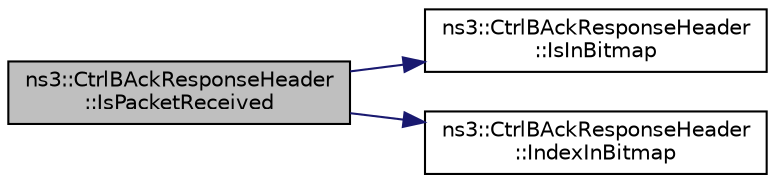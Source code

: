 digraph "ns3::CtrlBAckResponseHeader::IsPacketReceived"
{
  edge [fontname="Helvetica",fontsize="10",labelfontname="Helvetica",labelfontsize="10"];
  node [fontname="Helvetica",fontsize="10",shape=record];
  rankdir="LR";
  Node1 [label="ns3::CtrlBAckResponseHeader\l::IsPacketReceived",height=0.2,width=0.4,color="black", fillcolor="grey75", style="filled", fontcolor="black"];
  Node1 -> Node2 [color="midnightblue",fontsize="10",style="solid"];
  Node2 [label="ns3::CtrlBAckResponseHeader\l::IsInBitmap",height=0.2,width=0.4,color="black", fillcolor="white", style="filled",URL="$dd/da2/classns3_1_1CtrlBAckResponseHeader.html#ab25d5b7f73ddb3c750365247ca8aa396"];
  Node1 -> Node3 [color="midnightblue",fontsize="10",style="solid"];
  Node3 [label="ns3::CtrlBAckResponseHeader\l::IndexInBitmap",height=0.2,width=0.4,color="black", fillcolor="white", style="filled",URL="$dd/da2/classns3_1_1CtrlBAckResponseHeader.html#aa4c749e3ad38f8b22c9488d9af5053d2"];
}
